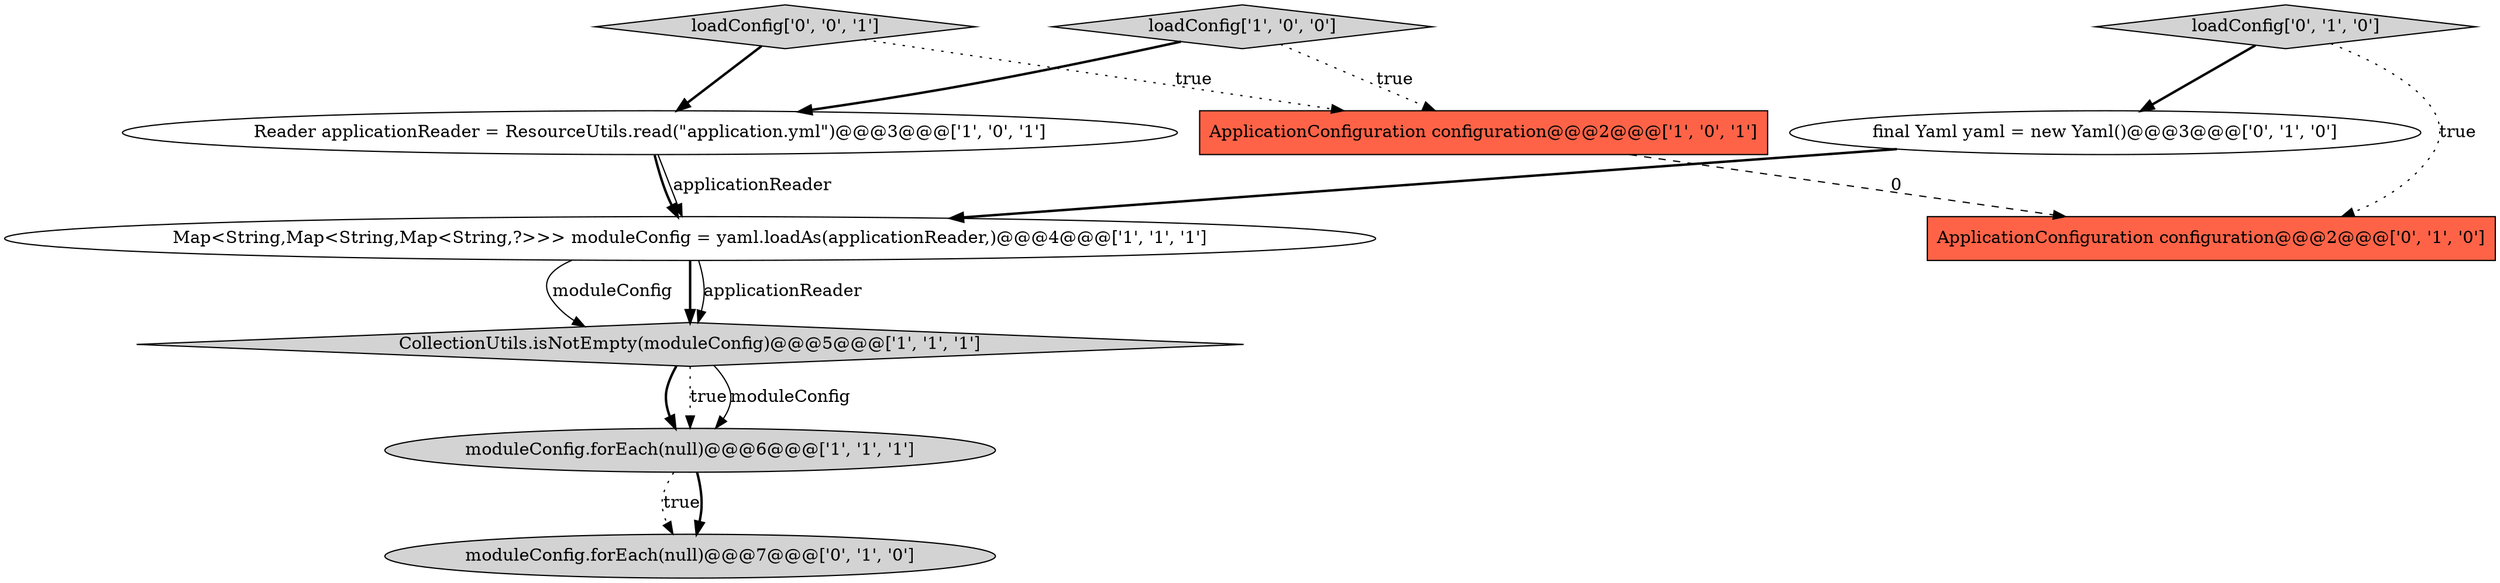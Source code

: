 digraph {
9 [style = filled, label = "loadConfig['0', '1', '0']", fillcolor = lightgray, shape = diamond image = "AAA0AAABBB2BBB"];
2 [style = filled, label = "loadConfig['1', '0', '0']", fillcolor = lightgray, shape = diamond image = "AAA0AAABBB1BBB"];
5 [style = filled, label = "moduleConfig.forEach(null)@@@6@@@['1', '1', '1']", fillcolor = lightgray, shape = ellipse image = "AAA0AAABBB1BBB"];
7 [style = filled, label = "final Yaml yaml = new Yaml()@@@3@@@['0', '1', '0']", fillcolor = white, shape = ellipse image = "AAA1AAABBB2BBB"];
0 [style = filled, label = "Reader applicationReader = ResourceUtils.read(\"application.yml\")@@@3@@@['1', '0', '1']", fillcolor = white, shape = ellipse image = "AAA0AAABBB1BBB"];
8 [style = filled, label = "moduleConfig.forEach(null)@@@7@@@['0', '1', '0']", fillcolor = lightgray, shape = ellipse image = "AAA0AAABBB2BBB"];
10 [style = filled, label = "loadConfig['0', '0', '1']", fillcolor = lightgray, shape = diamond image = "AAA0AAABBB3BBB"];
4 [style = filled, label = "ApplicationConfiguration configuration@@@2@@@['1', '0', '1']", fillcolor = tomato, shape = box image = "AAA0AAABBB1BBB"];
1 [style = filled, label = "Map<String,Map<String,Map<String,?>>> moduleConfig = yaml.loadAs(applicationReader,)@@@4@@@['1', '1', '1']", fillcolor = white, shape = ellipse image = "AAA0AAABBB1BBB"];
3 [style = filled, label = "CollectionUtils.isNotEmpty(moduleConfig)@@@5@@@['1', '1', '1']", fillcolor = lightgray, shape = diamond image = "AAA0AAABBB1BBB"];
6 [style = filled, label = "ApplicationConfiguration configuration@@@2@@@['0', '1', '0']", fillcolor = tomato, shape = box image = "AAA1AAABBB2BBB"];
5->8 [style = dotted, label="true"];
1->3 [style = solid, label="moduleConfig"];
2->0 [style = bold, label=""];
0->1 [style = solid, label="applicationReader"];
1->3 [style = bold, label=""];
1->3 [style = solid, label="applicationReader"];
7->1 [style = bold, label=""];
9->6 [style = dotted, label="true"];
4->6 [style = dashed, label="0"];
5->8 [style = bold, label=""];
2->4 [style = dotted, label="true"];
10->4 [style = dotted, label="true"];
3->5 [style = bold, label=""];
3->5 [style = dotted, label="true"];
3->5 [style = solid, label="moduleConfig"];
0->1 [style = bold, label=""];
10->0 [style = bold, label=""];
9->7 [style = bold, label=""];
}
